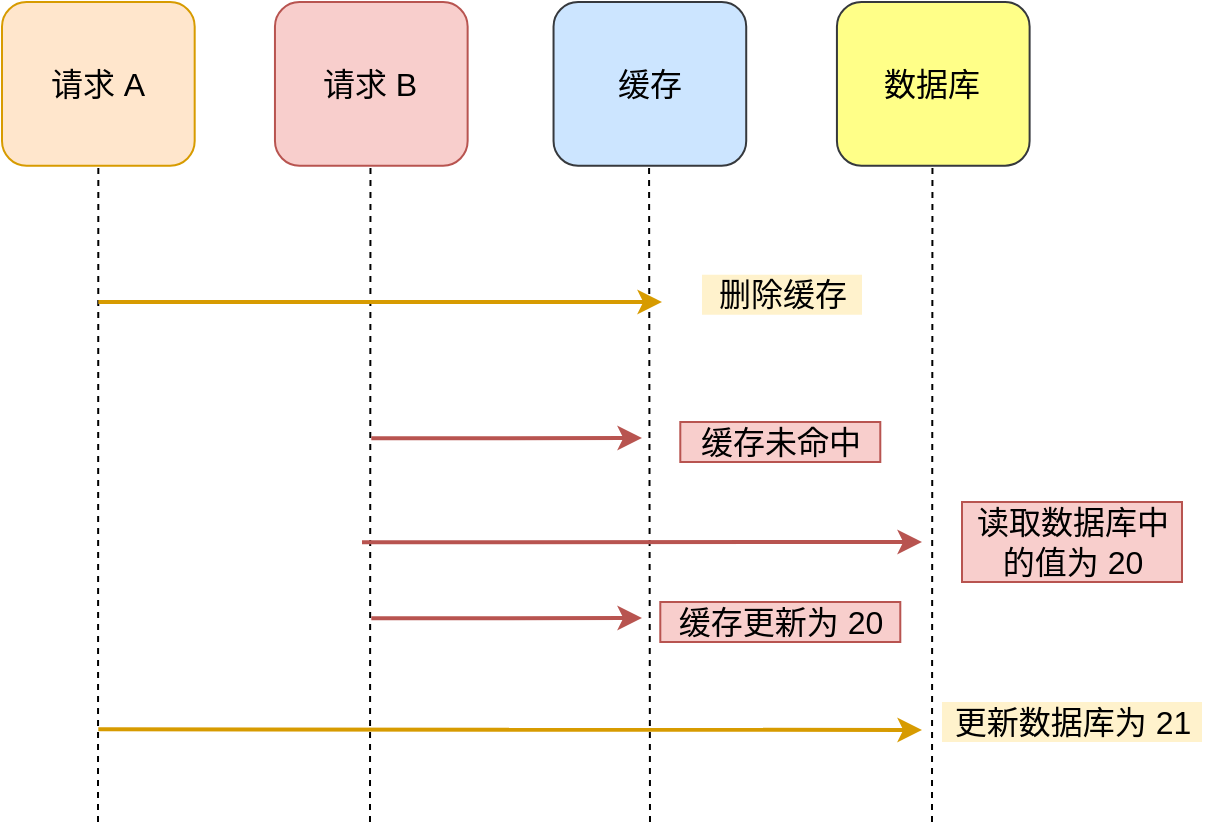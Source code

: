 <mxfile version="15.0.4" type="github">
  <diagram id="GQd56cVxhgZU0aJjjBYL" name="第 1 页">
    <mxGraphModel dx="1102" dy="582" grid="1" gridSize="10" guides="1" tooltips="1" connect="1" arrows="1" fold="1" page="1" pageScale="1" pageWidth="827" pageHeight="1169" math="0" shadow="0">
      <root>
        <mxCell id="0" />
        <mxCell id="1" parent="0" />
        <mxCell id="3gH9Q7_uaoJ5qEohVJGO-1" value="请求 A" style="rounded=1;whiteSpace=wrap;html=1;fontSize=16;fillColor=#ffe6cc;strokeColor=#d79b00;" vertex="1" parent="1">
          <mxGeometry x="70" y="150" width="96.338" height="81.818" as="geometry" />
        </mxCell>
        <mxCell id="3gH9Q7_uaoJ5qEohVJGO-2" value="请求 B" style="rounded=1;whiteSpace=wrap;html=1;fontSize=16;fillColor=#f8cecc;strokeColor=#b85450;" vertex="1" parent="1">
          <mxGeometry x="206.479" y="150" width="96.338" height="81.818" as="geometry" />
        </mxCell>
        <mxCell id="3gH9Q7_uaoJ5qEohVJGO-3" value="缓存" style="rounded=1;whiteSpace=wrap;html=1;fontSize=16;fillColor=#cce5ff;strokeColor=#36393d;" vertex="1" parent="1">
          <mxGeometry x="345.768" y="150" width="96.338" height="81.818" as="geometry" />
        </mxCell>
        <mxCell id="3gH9Q7_uaoJ5qEohVJGO-4" value="数据库" style="rounded=1;whiteSpace=wrap;html=1;fontSize=16;fillColor=#ffff88;strokeColor=#36393d;" vertex="1" parent="1">
          <mxGeometry x="487.465" y="150" width="96.338" height="81.818" as="geometry" />
        </mxCell>
        <mxCell id="3gH9Q7_uaoJ5qEohVJGO-5" value="" style="endArrow=none;html=1;fontSize=16;entryX=0.5;entryY=1;entryDx=0;entryDy=0;dashed=1;" edge="1" parent="1" target="3gH9Q7_uaoJ5qEohVJGO-1">
          <mxGeometry x="70" y="150" width="50" height="50" as="geometry">
            <mxPoint x="118" y="560" as="sourcePoint" />
            <mxPoint x="150.282" y="272.727" as="targetPoint" />
          </mxGeometry>
        </mxCell>
        <mxCell id="3gH9Q7_uaoJ5qEohVJGO-6" value="" style="endArrow=none;html=1;fontSize=16;entryX=0.5;entryY=1;entryDx=0;entryDy=0;dashed=1;" edge="1" parent="1">
          <mxGeometry x="70" y="150" width="50" height="50" as="geometry">
            <mxPoint x="254" y="560" as="sourcePoint" />
            <mxPoint x="254.246" y="231.818" as="targetPoint" />
          </mxGeometry>
        </mxCell>
        <mxCell id="3gH9Q7_uaoJ5qEohVJGO-7" value="" style="endArrow=none;html=1;fontSize=16;entryX=0.5;entryY=1;entryDx=0;entryDy=0;dashed=1;" edge="1" parent="1">
          <mxGeometry x="70" y="150" width="50" height="50" as="geometry">
            <mxPoint x="394" y="560" as="sourcePoint" />
            <mxPoint x="393.535" y="231.818" as="targetPoint" />
          </mxGeometry>
        </mxCell>
        <mxCell id="3gH9Q7_uaoJ5qEohVJGO-8" value="" style="endArrow=none;html=1;fontSize=16;entryX=0.5;entryY=1;entryDx=0;entryDy=0;dashed=1;" edge="1" parent="1">
          <mxGeometry x="70" y="150" width="50" height="50" as="geometry">
            <mxPoint x="535" y="560" as="sourcePoint" />
            <mxPoint x="535.232" y="231.818" as="targetPoint" />
          </mxGeometry>
        </mxCell>
        <mxCell id="3gH9Q7_uaoJ5qEohVJGO-9" value="" style="endArrow=classic;html=1;fontSize=16;fillColor=#ffcd28;strokeColor=#d79b00;gradientColor=#ffa500;strokeWidth=2;" edge="1" parent="1">
          <mxGeometry x="70" y="150" width="50" height="50" as="geometry">
            <mxPoint x="118.169" y="300" as="sourcePoint" />
            <mxPoint x="400" y="300" as="targetPoint" />
          </mxGeometry>
        </mxCell>
        <mxCell id="3gH9Q7_uaoJ5qEohVJGO-10" value="删除缓存" style="text;html=1;align=center;verticalAlign=middle;resizable=0;points=[];autosize=1;fillColor=#fff2cc;fontSize=16;" vertex="1" parent="1">
          <mxGeometry x="420.002" y="286.364" width="80" height="20" as="geometry" />
        </mxCell>
        <mxCell id="3gH9Q7_uaoJ5qEohVJGO-11" value="" style="endArrow=classic;html=1;fontSize=16;strokeWidth=2;gradientColor=#ea6b66;fillColor=#f8cecc;strokeColor=#b85450;" edge="1" parent="1">
          <mxGeometry x="70" y="150" width="50" height="50" as="geometry">
            <mxPoint x="254.648" y="368.182" as="sourcePoint" />
            <mxPoint x="390" y="368" as="targetPoint" />
          </mxGeometry>
        </mxCell>
        <mxCell id="3gH9Q7_uaoJ5qEohVJGO-12" value="" style="endArrow=classic;html=1;fontSize=16;strokeWidth=2;gradientColor=#ffa500;fillColor=#ffcd28;strokeColor=#d79b00;" edge="1" parent="1">
          <mxGeometry x="70" y="159.09" width="50" height="50" as="geometry">
            <mxPoint x="118.169" y="513.635" as="sourcePoint" />
            <mxPoint x="530" y="514" as="targetPoint" />
          </mxGeometry>
        </mxCell>
        <mxCell id="3gH9Q7_uaoJ5qEohVJGO-13" value="更新数据库为 21" style="text;html=1;align=center;verticalAlign=middle;resizable=0;points=[];autosize=1;fillColor=#fff2cc;fontSize=16;strokeWidth=2;" vertex="1" parent="1">
          <mxGeometry x="540.005" y="499.999" width="130" height="20" as="geometry" />
        </mxCell>
        <mxCell id="3gH9Q7_uaoJ5qEohVJGO-16" value="缓存未命中" style="text;html=1;align=center;verticalAlign=middle;resizable=0;points=[];autosize=1;strokeColor=#b85450;fillColor=#f8cecc;fontSize=16;" vertex="1" parent="1">
          <mxGeometry x="409.15" y="360" width="100" height="20" as="geometry" />
        </mxCell>
        <mxCell id="3gH9Q7_uaoJ5qEohVJGO-17" value="" style="endArrow=classic;html=1;fontSize=16;strokeWidth=2;gradientColor=#ea6b66;fillColor=#f8cecc;strokeColor=#b85450;" edge="1" parent="1">
          <mxGeometry x="65.35" y="202" width="50" height="50" as="geometry">
            <mxPoint x="249.998" y="420.182" as="sourcePoint" />
            <mxPoint x="530" y="420" as="targetPoint" />
          </mxGeometry>
        </mxCell>
        <mxCell id="3gH9Q7_uaoJ5qEohVJGO-18" value="读取数据库中&lt;br&gt;的值为 20" style="text;html=1;align=center;verticalAlign=middle;resizable=0;points=[];autosize=1;strokeColor=#b85450;fillColor=#f8cecc;fontSize=16;" vertex="1" parent="1">
          <mxGeometry x="550" y="400" width="110" height="40" as="geometry" />
        </mxCell>
        <mxCell id="3gH9Q7_uaoJ5qEohVJGO-19" value="" style="endArrow=classic;html=1;fontSize=16;strokeWidth=2;gradientColor=#ea6b66;fillColor=#f8cecc;strokeColor=#b85450;" edge="1" parent="1">
          <mxGeometry x="70" y="240" width="50" height="50" as="geometry">
            <mxPoint x="254.648" y="458.182" as="sourcePoint" />
            <mxPoint x="390" y="458" as="targetPoint" />
          </mxGeometry>
        </mxCell>
        <mxCell id="3gH9Q7_uaoJ5qEohVJGO-20" value="缓存更新为 20" style="text;html=1;align=center;verticalAlign=middle;resizable=0;points=[];autosize=1;strokeColor=#b85450;fillColor=#f8cecc;fontSize=16;" vertex="1" parent="1">
          <mxGeometry x="399.15" y="450" width="120" height="20" as="geometry" />
        </mxCell>
      </root>
    </mxGraphModel>
  </diagram>
</mxfile>
